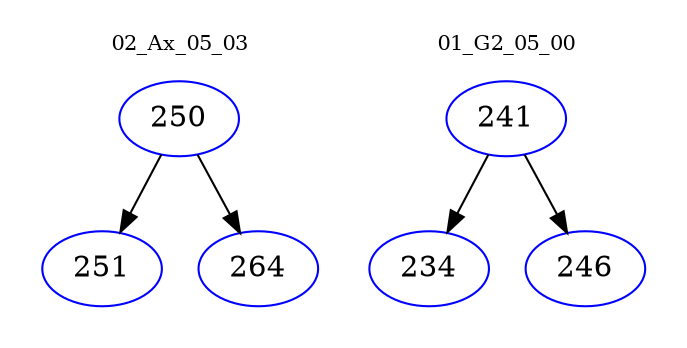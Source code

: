 digraph{
subgraph cluster_0 {
color = white
label = "02_Ax_05_03";
fontsize=10;
T0_250 [label="250", color="blue"]
T0_250 -> T0_251 [color="black"]
T0_251 [label="251", color="blue"]
T0_250 -> T0_264 [color="black"]
T0_264 [label="264", color="blue"]
}
subgraph cluster_1 {
color = white
label = "01_G2_05_00";
fontsize=10;
T1_241 [label="241", color="blue"]
T1_241 -> T1_234 [color="black"]
T1_234 [label="234", color="blue"]
T1_241 -> T1_246 [color="black"]
T1_246 [label="246", color="blue"]
}
}
